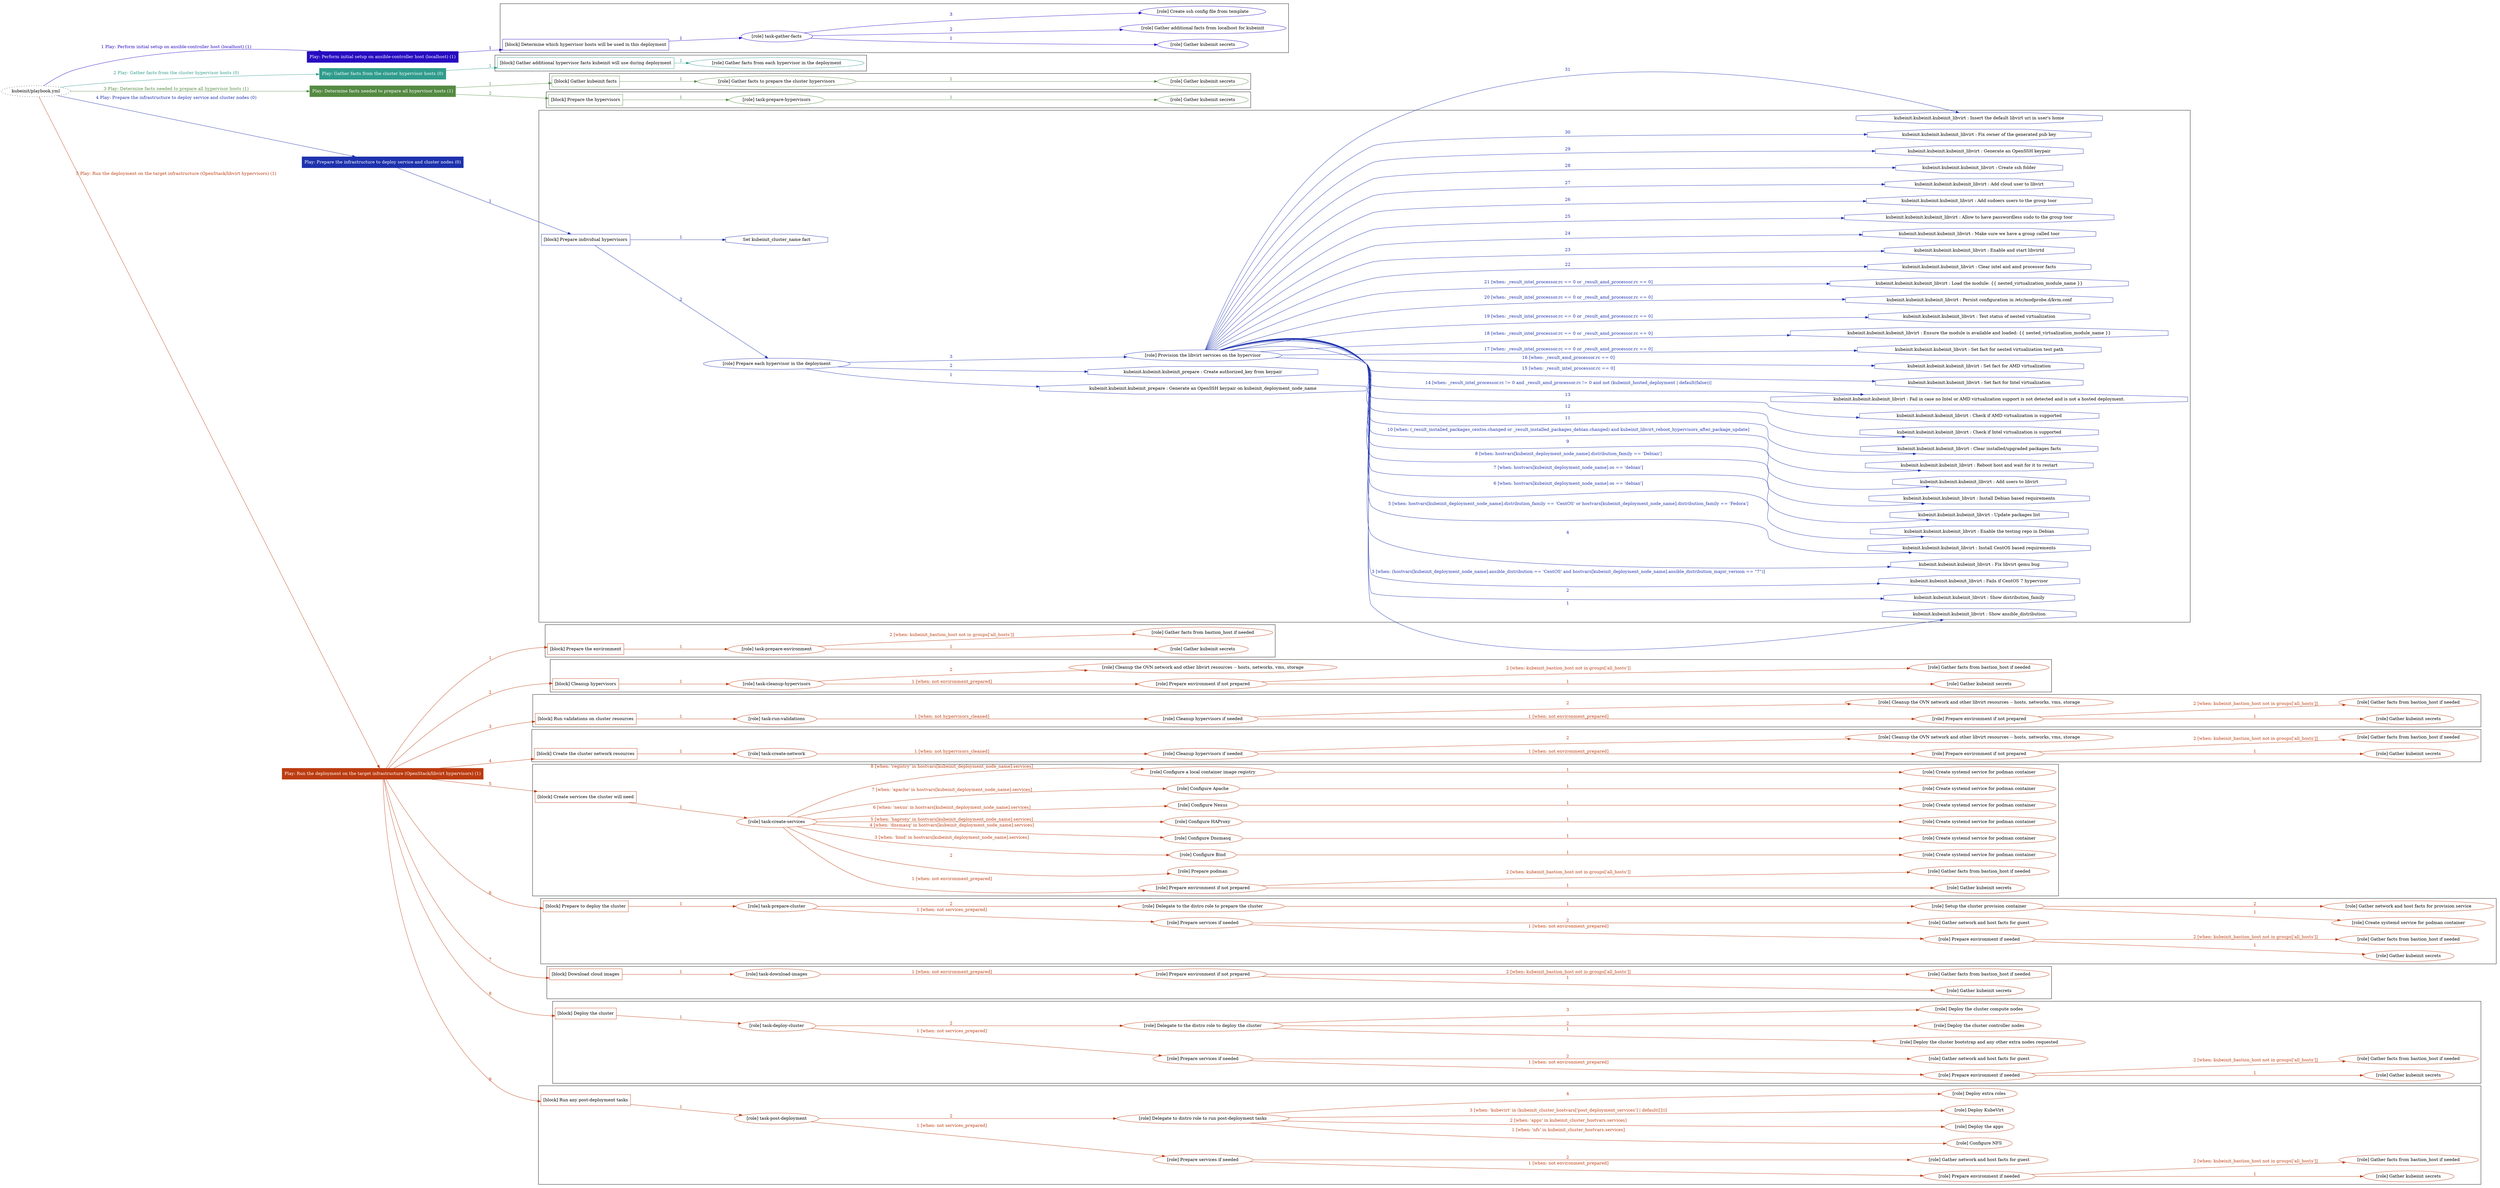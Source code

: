 digraph {
	graph [concentrate=true ordering=in rankdir=LR ratio=fill]
	edge [esep=5 sep=10]
	"kubeinit/playbook.yml" [URL="/home/runner/work/kubeinit/kubeinit/kubeinit/playbook.yml" id=playbook_69a2a66c style=dotted]
	"kubeinit/playbook.yml" -> play_60d6f670 [label="1 Play: Perform initial setup on ansible-controller host (localhost) (1)" color="#260bc1" fontcolor="#260bc1" id=edge_play_60d6f670 labeltooltip="1 Play: Perform initial setup on ansible-controller host (localhost) (1)" tooltip="1 Play: Perform initial setup on ansible-controller host (localhost) (1)"]
	subgraph "Play: Perform initial setup on ansible-controller host (localhost) (1)" {
		play_60d6f670 [label="Play: Perform initial setup on ansible-controller host (localhost) (1)" URL="/home/runner/work/kubeinit/kubeinit/kubeinit/playbook.yml" color="#260bc1" fontcolor="#ffffff" id=play_60d6f670 shape=box style=filled tooltip=localhost]
		play_60d6f670 -> block_0688ad24 [label=1 color="#260bc1" fontcolor="#260bc1" id=edge_block_0688ad24 labeltooltip=1 tooltip=1]
		subgraph cluster_block_0688ad24 {
			block_0688ad24 [label="[block] Determine which hypervisor hosts will be used in this deployment" URL="/home/runner/work/kubeinit/kubeinit/kubeinit/playbook.yml" color="#260bc1" id=block_0688ad24 labeltooltip="Determine which hypervisor hosts will be used in this deployment" shape=box tooltip="Determine which hypervisor hosts will be used in this deployment"]
			block_0688ad24 -> role_bb018996 [label="1 " color="#260bc1" fontcolor="#260bc1" id=edge_role_bb018996 labeltooltip="1 " tooltip="1 "]
			subgraph "task-gather-facts" {
				role_bb018996 [label="[role] task-gather-facts" URL="/home/runner/work/kubeinit/kubeinit/kubeinit/playbook.yml" color="#260bc1" id=role_bb018996 tooltip="task-gather-facts"]
				role_bb018996 -> role_b1ee8651 [label="1 " color="#260bc1" fontcolor="#260bc1" id=edge_role_b1ee8651 labeltooltip="1 " tooltip="1 "]
				subgraph "Gather kubeinit secrets" {
					role_b1ee8651 [label="[role] Gather kubeinit secrets" URL="/home/runner/.ansible/collections/ansible_collections/kubeinit/kubeinit/roles/kubeinit_prepare/tasks/build_hypervisors_group.yml" color="#260bc1" id=role_b1ee8651 tooltip="Gather kubeinit secrets"]
				}
				role_bb018996 -> role_3b0d069a [label="2 " color="#260bc1" fontcolor="#260bc1" id=edge_role_3b0d069a labeltooltip="2 " tooltip="2 "]
				subgraph "Gather additional facts from localhost for kubeinit" {
					role_3b0d069a [label="[role] Gather additional facts from localhost for kubeinit" URL="/home/runner/.ansible/collections/ansible_collections/kubeinit/kubeinit/roles/kubeinit_prepare/tasks/build_hypervisors_group.yml" color="#260bc1" id=role_3b0d069a tooltip="Gather additional facts from localhost for kubeinit"]
				}
				role_bb018996 -> role_87d8dc7b [label="3 " color="#260bc1" fontcolor="#260bc1" id=edge_role_87d8dc7b labeltooltip="3 " tooltip="3 "]
				subgraph "Create ssh config file from template" {
					role_87d8dc7b [label="[role] Create ssh config file from template" URL="/home/runner/.ansible/collections/ansible_collections/kubeinit/kubeinit/roles/kubeinit_prepare/tasks/build_hypervisors_group.yml" color="#260bc1" id=role_87d8dc7b tooltip="Create ssh config file from template"]
				}
			}
		}
	}
	"kubeinit/playbook.yml" -> play_57ceb0ed [label="2 Play: Gather facts from the cluster hypervisor hosts (0)" color="#309c8d" fontcolor="#309c8d" id=edge_play_57ceb0ed labeltooltip="2 Play: Gather facts from the cluster hypervisor hosts (0)" tooltip="2 Play: Gather facts from the cluster hypervisor hosts (0)"]
	subgraph "Play: Gather facts from the cluster hypervisor hosts (0)" {
		play_57ceb0ed [label="Play: Gather facts from the cluster hypervisor hosts (0)" URL="/home/runner/work/kubeinit/kubeinit/kubeinit/playbook.yml" color="#309c8d" fontcolor="#ffffff" id=play_57ceb0ed shape=box style=filled tooltip="Play: Gather facts from the cluster hypervisor hosts (0)"]
		play_57ceb0ed -> block_21a545da [label=1 color="#309c8d" fontcolor="#309c8d" id=edge_block_21a545da labeltooltip=1 tooltip=1]
		subgraph cluster_block_21a545da {
			block_21a545da [label="[block] Gather additional hypervisor facts kubeinit will use during deployment" URL="/home/runner/work/kubeinit/kubeinit/kubeinit/playbook.yml" color="#309c8d" id=block_21a545da labeltooltip="Gather additional hypervisor facts kubeinit will use during deployment" shape=box tooltip="Gather additional hypervisor facts kubeinit will use during deployment"]
			block_21a545da -> role_8258936d [label="1 " color="#309c8d" fontcolor="#309c8d" id=edge_role_8258936d labeltooltip="1 " tooltip="1 "]
			subgraph "Gather facts from each hypervisor in the deployment" {
				role_8258936d [label="[role] Gather facts from each hypervisor in the deployment" URL="/home/runner/work/kubeinit/kubeinit/kubeinit/playbook.yml" color="#309c8d" id=role_8258936d tooltip="Gather facts from each hypervisor in the deployment"]
			}
		}
	}
	"kubeinit/playbook.yml" -> play_a2f568c4 [label="3 Play: Determine facts needed to prepare all hypervisor hosts (1)" color="#548a42" fontcolor="#548a42" id=edge_play_a2f568c4 labeltooltip="3 Play: Determine facts needed to prepare all hypervisor hosts (1)" tooltip="3 Play: Determine facts needed to prepare all hypervisor hosts (1)"]
	subgraph "Play: Determine facts needed to prepare all hypervisor hosts (1)" {
		play_a2f568c4 [label="Play: Determine facts needed to prepare all hypervisor hosts (1)" URL="/home/runner/work/kubeinit/kubeinit/kubeinit/playbook.yml" color="#548a42" fontcolor="#ffffff" id=play_a2f568c4 shape=box style=filled tooltip=localhost]
		play_a2f568c4 -> block_6ca1fb97 [label=1 color="#548a42" fontcolor="#548a42" id=edge_block_6ca1fb97 labeltooltip=1 tooltip=1]
		subgraph cluster_block_6ca1fb97 {
			block_6ca1fb97 [label="[block] Gather kubeinit facts" URL="/home/runner/work/kubeinit/kubeinit/kubeinit/playbook.yml" color="#548a42" id=block_6ca1fb97 labeltooltip="Gather kubeinit facts" shape=box tooltip="Gather kubeinit facts"]
			block_6ca1fb97 -> role_7a7649b2 [label="1 " color="#548a42" fontcolor="#548a42" id=edge_role_7a7649b2 labeltooltip="1 " tooltip="1 "]
			subgraph "Gather facts to prepare the cluster hypervisors" {
				role_7a7649b2 [label="[role] Gather facts to prepare the cluster hypervisors" URL="/home/runner/work/kubeinit/kubeinit/kubeinit/playbook.yml" color="#548a42" id=role_7a7649b2 tooltip="Gather facts to prepare the cluster hypervisors"]
				role_7a7649b2 -> role_97fab002 [label="1 " color="#548a42" fontcolor="#548a42" id=edge_role_97fab002 labeltooltip="1 " tooltip="1 "]
				subgraph "Gather kubeinit secrets" {
					role_97fab002 [label="[role] Gather kubeinit secrets" URL="/home/runner/.ansible/collections/ansible_collections/kubeinit/kubeinit/roles/kubeinit_prepare/tasks/gather_kubeinit_facts.yml" color="#548a42" id=role_97fab002 tooltip="Gather kubeinit secrets"]
				}
			}
		}
		play_a2f568c4 -> block_945698db [label=2 color="#548a42" fontcolor="#548a42" id=edge_block_945698db labeltooltip=2 tooltip=2]
		subgraph cluster_block_945698db {
			block_945698db [label="[block] Prepare the hypervisors" URL="/home/runner/work/kubeinit/kubeinit/kubeinit/playbook.yml" color="#548a42" id=block_945698db labeltooltip="Prepare the hypervisors" shape=box tooltip="Prepare the hypervisors"]
			block_945698db -> role_6a408f7f [label="1 " color="#548a42" fontcolor="#548a42" id=edge_role_6a408f7f labeltooltip="1 " tooltip="1 "]
			subgraph "task-prepare-hypervisors" {
				role_6a408f7f [label="[role] task-prepare-hypervisors" URL="/home/runner/work/kubeinit/kubeinit/kubeinit/playbook.yml" color="#548a42" id=role_6a408f7f tooltip="task-prepare-hypervisors"]
				role_6a408f7f -> role_fec2712e [label="1 " color="#548a42" fontcolor="#548a42" id=edge_role_fec2712e labeltooltip="1 " tooltip="1 "]
				subgraph "Gather kubeinit secrets" {
					role_fec2712e [label="[role] Gather kubeinit secrets" URL="/home/runner/.ansible/collections/ansible_collections/kubeinit/kubeinit/roles/kubeinit_prepare/tasks/gather_kubeinit_facts.yml" color="#548a42" id=role_fec2712e tooltip="Gather kubeinit secrets"]
				}
			}
		}
	}
	"kubeinit/playbook.yml" -> play_e0421c17 [label="4 Play: Prepare the infrastructure to deploy service and cluster nodes (0)" color="#1e32ae" fontcolor="#1e32ae" id=edge_play_e0421c17 labeltooltip="4 Play: Prepare the infrastructure to deploy service and cluster nodes (0)" tooltip="4 Play: Prepare the infrastructure to deploy service and cluster nodes (0)"]
	subgraph "Play: Prepare the infrastructure to deploy service and cluster nodes (0)" {
		play_e0421c17 [label="Play: Prepare the infrastructure to deploy service and cluster nodes (0)" URL="/home/runner/work/kubeinit/kubeinit/kubeinit/playbook.yml" color="#1e32ae" fontcolor="#ffffff" id=play_e0421c17 shape=box style=filled tooltip="Play: Prepare the infrastructure to deploy service and cluster nodes (0)"]
		play_e0421c17 -> block_2a16d058 [label=1 color="#1e32ae" fontcolor="#1e32ae" id=edge_block_2a16d058 labeltooltip=1 tooltip=1]
		subgraph cluster_block_2a16d058 {
			block_2a16d058 [label="[block] Prepare individual hypervisors" URL="/home/runner/work/kubeinit/kubeinit/kubeinit/playbook.yml" color="#1e32ae" id=block_2a16d058 labeltooltip="Prepare individual hypervisors" shape=box tooltip="Prepare individual hypervisors"]
			block_2a16d058 -> role_e7f3ad54 [label="2 " color="#1e32ae" fontcolor="#1e32ae" id=edge_role_e7f3ad54 labeltooltip="2 " tooltip="2 "]
			subgraph "Prepare each hypervisor in the deployment" {
				role_e7f3ad54 [label="[role] Prepare each hypervisor in the deployment" URL="/home/runner/work/kubeinit/kubeinit/kubeinit/playbook.yml" color="#1e32ae" id=role_e7f3ad54 tooltip="Prepare each hypervisor in the deployment"]
				task_8b685a06 [label="kubeinit.kubeinit.kubeinit_prepare : Generate an OpenSSH keypair on kubeinit_deployment_node_name" URL="/home/runner/.ansible/collections/ansible_collections/kubeinit/kubeinit/roles/kubeinit_prepare/tasks/prepare_hypervisor.yml" color="#1e32ae" id=task_8b685a06 shape=octagon tooltip="kubeinit.kubeinit.kubeinit_prepare : Generate an OpenSSH keypair on kubeinit_deployment_node_name"]
				role_e7f3ad54 -> task_8b685a06 [label="1 " color="#1e32ae" fontcolor="#1e32ae" id=edge_task_8b685a06 labeltooltip="1 " tooltip="1 "]
				task_cff3acfe [label="kubeinit.kubeinit.kubeinit_prepare : Create authorized_key from keypair" URL="/home/runner/.ansible/collections/ansible_collections/kubeinit/kubeinit/roles/kubeinit_prepare/tasks/prepare_hypervisor.yml" color="#1e32ae" id=task_cff3acfe shape=octagon tooltip="kubeinit.kubeinit.kubeinit_prepare : Create authorized_key from keypair"]
				role_e7f3ad54 -> task_cff3acfe [label="2 " color="#1e32ae" fontcolor="#1e32ae" id=edge_task_cff3acfe labeltooltip="2 " tooltip="2 "]
				role_e7f3ad54 -> role_a94fad27 [label="3 " color="#1e32ae" fontcolor="#1e32ae" id=edge_role_a94fad27 labeltooltip="3 " tooltip="3 "]
				subgraph "Provision the libvirt services on the hypervisor" {
					role_a94fad27 [label="[role] Provision the libvirt services on the hypervisor" URL="/home/runner/.ansible/collections/ansible_collections/kubeinit/kubeinit/roles/kubeinit_prepare/tasks/prepare_hypervisor.yml" color="#1e32ae" id=role_a94fad27 tooltip="Provision the libvirt services on the hypervisor"]
					task_b68094e1 [label="kubeinit.kubeinit.kubeinit_libvirt : Show ansible_distribution" URL="/home/runner/.ansible/collections/ansible_collections/kubeinit/kubeinit/roles/kubeinit_libvirt/tasks/main.yml" color="#1e32ae" id=task_b68094e1 shape=octagon tooltip="kubeinit.kubeinit.kubeinit_libvirt : Show ansible_distribution"]
					role_a94fad27 -> task_b68094e1 [label="1 " color="#1e32ae" fontcolor="#1e32ae" id=edge_task_b68094e1 labeltooltip="1 " tooltip="1 "]
					task_5c793228 [label="kubeinit.kubeinit.kubeinit_libvirt : Show distribution_family" URL="/home/runner/.ansible/collections/ansible_collections/kubeinit/kubeinit/roles/kubeinit_libvirt/tasks/main.yml" color="#1e32ae" id=task_5c793228 shape=octagon tooltip="kubeinit.kubeinit.kubeinit_libvirt : Show distribution_family"]
					role_a94fad27 -> task_5c793228 [label="2 " color="#1e32ae" fontcolor="#1e32ae" id=edge_task_5c793228 labeltooltip="2 " tooltip="2 "]
					task_b7a0b274 [label="kubeinit.kubeinit.kubeinit_libvirt : Fails if CentOS 7 hypervisor" URL="/home/runner/.ansible/collections/ansible_collections/kubeinit/kubeinit/roles/kubeinit_libvirt/tasks/main.yml" color="#1e32ae" id=task_b7a0b274 shape=octagon tooltip="kubeinit.kubeinit.kubeinit_libvirt : Fails if CentOS 7 hypervisor"]
					role_a94fad27 -> task_b7a0b274 [label="3 [when: (hostvars[kubeinit_deployment_node_name].ansible_distribution == 'CentOS' and hostvars[kubeinit_deployment_node_name].ansible_distribution_major_version == \"7\")]" color="#1e32ae" fontcolor="#1e32ae" id=edge_task_b7a0b274 labeltooltip="3 [when: (hostvars[kubeinit_deployment_node_name].ansible_distribution == 'CentOS' and hostvars[kubeinit_deployment_node_name].ansible_distribution_major_version == \"7\")]" tooltip="3 [when: (hostvars[kubeinit_deployment_node_name].ansible_distribution == 'CentOS' and hostvars[kubeinit_deployment_node_name].ansible_distribution_major_version == \"7\")]"]
					task_333fd55d [label="kubeinit.kubeinit.kubeinit_libvirt : Fix libvirt qemu bug" URL="/home/runner/.ansible/collections/ansible_collections/kubeinit/kubeinit/roles/kubeinit_libvirt/tasks/main.yml" color="#1e32ae" id=task_333fd55d shape=octagon tooltip="kubeinit.kubeinit.kubeinit_libvirt : Fix libvirt qemu bug"]
					role_a94fad27 -> task_333fd55d [label="4 " color="#1e32ae" fontcolor="#1e32ae" id=edge_task_333fd55d labeltooltip="4 " tooltip="4 "]
					task_8a83b5bd [label="kubeinit.kubeinit.kubeinit_libvirt : Install CentOS based requirements" URL="/home/runner/.ansible/collections/ansible_collections/kubeinit/kubeinit/roles/kubeinit_libvirt/tasks/main.yml" color="#1e32ae" id=task_8a83b5bd shape=octagon tooltip="kubeinit.kubeinit.kubeinit_libvirt : Install CentOS based requirements"]
					role_a94fad27 -> task_8a83b5bd [label="5 [when: hostvars[kubeinit_deployment_node_name].distribution_family == 'CentOS' or hostvars[kubeinit_deployment_node_name].distribution_family == 'Fedora']" color="#1e32ae" fontcolor="#1e32ae" id=edge_task_8a83b5bd labeltooltip="5 [when: hostvars[kubeinit_deployment_node_name].distribution_family == 'CentOS' or hostvars[kubeinit_deployment_node_name].distribution_family == 'Fedora']" tooltip="5 [when: hostvars[kubeinit_deployment_node_name].distribution_family == 'CentOS' or hostvars[kubeinit_deployment_node_name].distribution_family == 'Fedora']"]
					task_42c2396f [label="kubeinit.kubeinit.kubeinit_libvirt : Enable the testing repo in Debian" URL="/home/runner/.ansible/collections/ansible_collections/kubeinit/kubeinit/roles/kubeinit_libvirt/tasks/main.yml" color="#1e32ae" id=task_42c2396f shape=octagon tooltip="kubeinit.kubeinit.kubeinit_libvirt : Enable the testing repo in Debian"]
					role_a94fad27 -> task_42c2396f [label="6 [when: hostvars[kubeinit_deployment_node_name].os == 'debian']" color="#1e32ae" fontcolor="#1e32ae" id=edge_task_42c2396f labeltooltip="6 [when: hostvars[kubeinit_deployment_node_name].os == 'debian']" tooltip="6 [when: hostvars[kubeinit_deployment_node_name].os == 'debian']"]
					task_31a1eed4 [label="kubeinit.kubeinit.kubeinit_libvirt : Update packages list" URL="/home/runner/.ansible/collections/ansible_collections/kubeinit/kubeinit/roles/kubeinit_libvirt/tasks/main.yml" color="#1e32ae" id=task_31a1eed4 shape=octagon tooltip="kubeinit.kubeinit.kubeinit_libvirt : Update packages list"]
					role_a94fad27 -> task_31a1eed4 [label="7 [when: hostvars[kubeinit_deployment_node_name].os == 'debian']" color="#1e32ae" fontcolor="#1e32ae" id=edge_task_31a1eed4 labeltooltip="7 [when: hostvars[kubeinit_deployment_node_name].os == 'debian']" tooltip="7 [when: hostvars[kubeinit_deployment_node_name].os == 'debian']"]
					task_76263a0d [label="kubeinit.kubeinit.kubeinit_libvirt : Install Debian based requirements" URL="/home/runner/.ansible/collections/ansible_collections/kubeinit/kubeinit/roles/kubeinit_libvirt/tasks/main.yml" color="#1e32ae" id=task_76263a0d shape=octagon tooltip="kubeinit.kubeinit.kubeinit_libvirt : Install Debian based requirements"]
					role_a94fad27 -> task_76263a0d [label="8 [when: hostvars[kubeinit_deployment_node_name].distribution_family == 'Debian']" color="#1e32ae" fontcolor="#1e32ae" id=edge_task_76263a0d labeltooltip="8 [when: hostvars[kubeinit_deployment_node_name].distribution_family == 'Debian']" tooltip="8 [when: hostvars[kubeinit_deployment_node_name].distribution_family == 'Debian']"]
					task_89e10793 [label="kubeinit.kubeinit.kubeinit_libvirt : Add users to libvirt" URL="/home/runner/.ansible/collections/ansible_collections/kubeinit/kubeinit/roles/kubeinit_libvirt/tasks/main.yml" color="#1e32ae" id=task_89e10793 shape=octagon tooltip="kubeinit.kubeinit.kubeinit_libvirt : Add users to libvirt"]
					role_a94fad27 -> task_89e10793 [label="9 " color="#1e32ae" fontcolor="#1e32ae" id=edge_task_89e10793 labeltooltip="9 " tooltip="9 "]
					task_e6467c7d [label="kubeinit.kubeinit.kubeinit_libvirt : Reboot host and wait for it to restart" URL="/home/runner/.ansible/collections/ansible_collections/kubeinit/kubeinit/roles/kubeinit_libvirt/tasks/main.yml" color="#1e32ae" id=task_e6467c7d shape=octagon tooltip="kubeinit.kubeinit.kubeinit_libvirt : Reboot host and wait for it to restart"]
					role_a94fad27 -> task_e6467c7d [label="10 [when: (_result_installed_packages_centos.changed or _result_installed_packages_debian.changed) and kubeinit_libvirt_reboot_hypervisors_after_package_update]" color="#1e32ae" fontcolor="#1e32ae" id=edge_task_e6467c7d labeltooltip="10 [when: (_result_installed_packages_centos.changed or _result_installed_packages_debian.changed) and kubeinit_libvirt_reboot_hypervisors_after_package_update]" tooltip="10 [when: (_result_installed_packages_centos.changed or _result_installed_packages_debian.changed) and kubeinit_libvirt_reboot_hypervisors_after_package_update]"]
					task_f95804e0 [label="kubeinit.kubeinit.kubeinit_libvirt : Clear installed/upgraded packages facts" URL="/home/runner/.ansible/collections/ansible_collections/kubeinit/kubeinit/roles/kubeinit_libvirt/tasks/main.yml" color="#1e32ae" id=task_f95804e0 shape=octagon tooltip="kubeinit.kubeinit.kubeinit_libvirt : Clear installed/upgraded packages facts"]
					role_a94fad27 -> task_f95804e0 [label="11 " color="#1e32ae" fontcolor="#1e32ae" id=edge_task_f95804e0 labeltooltip="11 " tooltip="11 "]
					task_2a8220d9 [label="kubeinit.kubeinit.kubeinit_libvirt : Check if Intel virtualization is supported" URL="/home/runner/.ansible/collections/ansible_collections/kubeinit/kubeinit/roles/kubeinit_libvirt/tasks/main.yml" color="#1e32ae" id=task_2a8220d9 shape=octagon tooltip="kubeinit.kubeinit.kubeinit_libvirt : Check if Intel virtualization is supported"]
					role_a94fad27 -> task_2a8220d9 [label="12 " color="#1e32ae" fontcolor="#1e32ae" id=edge_task_2a8220d9 labeltooltip="12 " tooltip="12 "]
					task_a639f9a6 [label="kubeinit.kubeinit.kubeinit_libvirt : Check if AMD virtualization is supported" URL="/home/runner/.ansible/collections/ansible_collections/kubeinit/kubeinit/roles/kubeinit_libvirt/tasks/main.yml" color="#1e32ae" id=task_a639f9a6 shape=octagon tooltip="kubeinit.kubeinit.kubeinit_libvirt : Check if AMD virtualization is supported"]
					role_a94fad27 -> task_a639f9a6 [label="13 " color="#1e32ae" fontcolor="#1e32ae" id=edge_task_a639f9a6 labeltooltip="13 " tooltip="13 "]
					task_66a31964 [label="kubeinit.kubeinit.kubeinit_libvirt : Fail in case no Intel or AMD virtualization support is not detected and is not a hosted deployment." URL="/home/runner/.ansible/collections/ansible_collections/kubeinit/kubeinit/roles/kubeinit_libvirt/tasks/main.yml" color="#1e32ae" id=task_66a31964 shape=octagon tooltip="kubeinit.kubeinit.kubeinit_libvirt : Fail in case no Intel or AMD virtualization support is not detected and is not a hosted deployment."]
					role_a94fad27 -> task_66a31964 [label="14 [when: _result_intel_processor.rc != 0 and _result_amd_processor.rc != 0 and not (kubeinit_hosted_deployment | default(false))]" color="#1e32ae" fontcolor="#1e32ae" id=edge_task_66a31964 labeltooltip="14 [when: _result_intel_processor.rc != 0 and _result_amd_processor.rc != 0 and not (kubeinit_hosted_deployment | default(false))]" tooltip="14 [when: _result_intel_processor.rc != 0 and _result_amd_processor.rc != 0 and not (kubeinit_hosted_deployment | default(false))]"]
					task_2e82f4eb [label="kubeinit.kubeinit.kubeinit_libvirt : Set fact for Intel virtualization" URL="/home/runner/.ansible/collections/ansible_collections/kubeinit/kubeinit/roles/kubeinit_libvirt/tasks/main.yml" color="#1e32ae" id=task_2e82f4eb shape=octagon tooltip="kubeinit.kubeinit.kubeinit_libvirt : Set fact for Intel virtualization"]
					role_a94fad27 -> task_2e82f4eb [label="15 [when: _result_intel_processor.rc == 0]" color="#1e32ae" fontcolor="#1e32ae" id=edge_task_2e82f4eb labeltooltip="15 [when: _result_intel_processor.rc == 0]" tooltip="15 [when: _result_intel_processor.rc == 0]"]
					task_eaf1038a [label="kubeinit.kubeinit.kubeinit_libvirt : Set fact for AMD virtualization" URL="/home/runner/.ansible/collections/ansible_collections/kubeinit/kubeinit/roles/kubeinit_libvirt/tasks/main.yml" color="#1e32ae" id=task_eaf1038a shape=octagon tooltip="kubeinit.kubeinit.kubeinit_libvirt : Set fact for AMD virtualization"]
					role_a94fad27 -> task_eaf1038a [label="16 [when: _result_amd_processor.rc == 0]" color="#1e32ae" fontcolor="#1e32ae" id=edge_task_eaf1038a labeltooltip="16 [when: _result_amd_processor.rc == 0]" tooltip="16 [when: _result_amd_processor.rc == 0]"]
					task_4edbebcb [label="kubeinit.kubeinit.kubeinit_libvirt : Set fact for nested virtualization test path" URL="/home/runner/.ansible/collections/ansible_collections/kubeinit/kubeinit/roles/kubeinit_libvirt/tasks/main.yml" color="#1e32ae" id=task_4edbebcb shape=octagon tooltip="kubeinit.kubeinit.kubeinit_libvirt : Set fact for nested virtualization test path"]
					role_a94fad27 -> task_4edbebcb [label="17 [when: _result_intel_processor.rc == 0 or _result_amd_processor.rc == 0]" color="#1e32ae" fontcolor="#1e32ae" id=edge_task_4edbebcb labeltooltip="17 [when: _result_intel_processor.rc == 0 or _result_amd_processor.rc == 0]" tooltip="17 [when: _result_intel_processor.rc == 0 or _result_amd_processor.rc == 0]"]
					task_e8f091cb [label="kubeinit.kubeinit.kubeinit_libvirt : Ensure the module is available and loaded: {{ nested_virtualization_module_name }}" URL="/home/runner/.ansible/collections/ansible_collections/kubeinit/kubeinit/roles/kubeinit_libvirt/tasks/main.yml" color="#1e32ae" id=task_e8f091cb shape=octagon tooltip="kubeinit.kubeinit.kubeinit_libvirt : Ensure the module is available and loaded: {{ nested_virtualization_module_name }}"]
					role_a94fad27 -> task_e8f091cb [label="18 [when: _result_intel_processor.rc == 0 or _result_amd_processor.rc == 0]" color="#1e32ae" fontcolor="#1e32ae" id=edge_task_e8f091cb labeltooltip="18 [when: _result_intel_processor.rc == 0 or _result_amd_processor.rc == 0]" tooltip="18 [when: _result_intel_processor.rc == 0 or _result_amd_processor.rc == 0]"]
					task_edcf6e19 [label="kubeinit.kubeinit.kubeinit_libvirt : Test status of nested virtualization" URL="/home/runner/.ansible/collections/ansible_collections/kubeinit/kubeinit/roles/kubeinit_libvirt/tasks/main.yml" color="#1e32ae" id=task_edcf6e19 shape=octagon tooltip="kubeinit.kubeinit.kubeinit_libvirt : Test status of nested virtualization"]
					role_a94fad27 -> task_edcf6e19 [label="19 [when: _result_intel_processor.rc == 0 or _result_amd_processor.rc == 0]" color="#1e32ae" fontcolor="#1e32ae" id=edge_task_edcf6e19 labeltooltip="19 [when: _result_intel_processor.rc == 0 or _result_amd_processor.rc == 0]" tooltip="19 [when: _result_intel_processor.rc == 0 or _result_amd_processor.rc == 0]"]
					task_d8ad8698 [label="kubeinit.kubeinit.kubeinit_libvirt : Persist configuration in /etc/modprobe.d/kvm.conf" URL="/home/runner/.ansible/collections/ansible_collections/kubeinit/kubeinit/roles/kubeinit_libvirt/tasks/main.yml" color="#1e32ae" id=task_d8ad8698 shape=octagon tooltip="kubeinit.kubeinit.kubeinit_libvirt : Persist configuration in /etc/modprobe.d/kvm.conf"]
					role_a94fad27 -> task_d8ad8698 [label="20 [when: _result_intel_processor.rc == 0 or _result_amd_processor.rc == 0]" color="#1e32ae" fontcolor="#1e32ae" id=edge_task_d8ad8698 labeltooltip="20 [when: _result_intel_processor.rc == 0 or _result_amd_processor.rc == 0]" tooltip="20 [when: _result_intel_processor.rc == 0 or _result_amd_processor.rc == 0]"]
					task_f41592f9 [label="kubeinit.kubeinit.kubeinit_libvirt : Load the module: {{ nested_virtualization_module_name }}" URL="/home/runner/.ansible/collections/ansible_collections/kubeinit/kubeinit/roles/kubeinit_libvirt/tasks/main.yml" color="#1e32ae" id=task_f41592f9 shape=octagon tooltip="kubeinit.kubeinit.kubeinit_libvirt : Load the module: {{ nested_virtualization_module_name }}"]
					role_a94fad27 -> task_f41592f9 [label="21 [when: _result_intel_processor.rc == 0 or _result_amd_processor.rc == 0]" color="#1e32ae" fontcolor="#1e32ae" id=edge_task_f41592f9 labeltooltip="21 [when: _result_intel_processor.rc == 0 or _result_amd_processor.rc == 0]" tooltip="21 [when: _result_intel_processor.rc == 0 or _result_amd_processor.rc == 0]"]
					task_5e19ab8c [label="kubeinit.kubeinit.kubeinit_libvirt : Clear intel and amd processor facts" URL="/home/runner/.ansible/collections/ansible_collections/kubeinit/kubeinit/roles/kubeinit_libvirt/tasks/main.yml" color="#1e32ae" id=task_5e19ab8c shape=octagon tooltip="kubeinit.kubeinit.kubeinit_libvirt : Clear intel and amd processor facts"]
					role_a94fad27 -> task_5e19ab8c [label="22 " color="#1e32ae" fontcolor="#1e32ae" id=edge_task_5e19ab8c labeltooltip="22 " tooltip="22 "]
					task_db664cde [label="kubeinit.kubeinit.kubeinit_libvirt : Enable and start libvirtd" URL="/home/runner/.ansible/collections/ansible_collections/kubeinit/kubeinit/roles/kubeinit_libvirt/tasks/main.yml" color="#1e32ae" id=task_db664cde shape=octagon tooltip="kubeinit.kubeinit.kubeinit_libvirt : Enable and start libvirtd"]
					role_a94fad27 -> task_db664cde [label="23 " color="#1e32ae" fontcolor="#1e32ae" id=edge_task_db664cde labeltooltip="23 " tooltip="23 "]
					task_e69eac77 [label="kubeinit.kubeinit.kubeinit_libvirt : Make sure we have a group called toor" URL="/home/runner/.ansible/collections/ansible_collections/kubeinit/kubeinit/roles/kubeinit_libvirt/tasks/60_create_cloud_user.yml" color="#1e32ae" id=task_e69eac77 shape=octagon tooltip="kubeinit.kubeinit.kubeinit_libvirt : Make sure we have a group called toor"]
					role_a94fad27 -> task_e69eac77 [label="24 " color="#1e32ae" fontcolor="#1e32ae" id=edge_task_e69eac77 labeltooltip="24 " tooltip="24 "]
					task_ad4fb57b [label="kubeinit.kubeinit.kubeinit_libvirt : Allow to have passwordless sudo to the group toor" URL="/home/runner/.ansible/collections/ansible_collections/kubeinit/kubeinit/roles/kubeinit_libvirt/tasks/60_create_cloud_user.yml" color="#1e32ae" id=task_ad4fb57b shape=octagon tooltip="kubeinit.kubeinit.kubeinit_libvirt : Allow to have passwordless sudo to the group toor"]
					role_a94fad27 -> task_ad4fb57b [label="25 " color="#1e32ae" fontcolor="#1e32ae" id=edge_task_ad4fb57b labeltooltip="25 " tooltip="25 "]
					task_7660a786 [label="kubeinit.kubeinit.kubeinit_libvirt : Add sudoers users to the group toor" URL="/home/runner/.ansible/collections/ansible_collections/kubeinit/kubeinit/roles/kubeinit_libvirt/tasks/60_create_cloud_user.yml" color="#1e32ae" id=task_7660a786 shape=octagon tooltip="kubeinit.kubeinit.kubeinit_libvirt : Add sudoers users to the group toor"]
					role_a94fad27 -> task_7660a786 [label="26 " color="#1e32ae" fontcolor="#1e32ae" id=edge_task_7660a786 labeltooltip="26 " tooltip="26 "]
					task_008e6a74 [label="kubeinit.kubeinit.kubeinit_libvirt : Add cloud user to libvirt" URL="/home/runner/.ansible/collections/ansible_collections/kubeinit/kubeinit/roles/kubeinit_libvirt/tasks/60_create_cloud_user.yml" color="#1e32ae" id=task_008e6a74 shape=octagon tooltip="kubeinit.kubeinit.kubeinit_libvirt : Add cloud user to libvirt"]
					role_a94fad27 -> task_008e6a74 [label="27 " color="#1e32ae" fontcolor="#1e32ae" id=edge_task_008e6a74 labeltooltip="27 " tooltip="27 "]
					task_f4108128 [label="kubeinit.kubeinit.kubeinit_libvirt : Create ssh folder" URL="/home/runner/.ansible/collections/ansible_collections/kubeinit/kubeinit/roles/kubeinit_libvirt/tasks/60_create_cloud_user.yml" color="#1e32ae" id=task_f4108128 shape=octagon tooltip="kubeinit.kubeinit.kubeinit_libvirt : Create ssh folder"]
					role_a94fad27 -> task_f4108128 [label="28 " color="#1e32ae" fontcolor="#1e32ae" id=edge_task_f4108128 labeltooltip="28 " tooltip="28 "]
					task_ea1fe030 [label="kubeinit.kubeinit.kubeinit_libvirt : Generate an OpenSSH keypair" URL="/home/runner/.ansible/collections/ansible_collections/kubeinit/kubeinit/roles/kubeinit_libvirt/tasks/60_create_cloud_user.yml" color="#1e32ae" id=task_ea1fe030 shape=octagon tooltip="kubeinit.kubeinit.kubeinit_libvirt : Generate an OpenSSH keypair"]
					role_a94fad27 -> task_ea1fe030 [label="29 " color="#1e32ae" fontcolor="#1e32ae" id=edge_task_ea1fe030 labeltooltip="29 " tooltip="29 "]
					task_bcd4d869 [label="kubeinit.kubeinit.kubeinit_libvirt : Fix owner of the generated pub key" URL="/home/runner/.ansible/collections/ansible_collections/kubeinit/kubeinit/roles/kubeinit_libvirt/tasks/60_create_cloud_user.yml" color="#1e32ae" id=task_bcd4d869 shape=octagon tooltip="kubeinit.kubeinit.kubeinit_libvirt : Fix owner of the generated pub key"]
					role_a94fad27 -> task_bcd4d869 [label="30 " color="#1e32ae" fontcolor="#1e32ae" id=edge_task_bcd4d869 labeltooltip="30 " tooltip="30 "]
					task_28f738c7 [label="kubeinit.kubeinit.kubeinit_libvirt : Insert the default libvirt uri in user's home" URL="/home/runner/.ansible/collections/ansible_collections/kubeinit/kubeinit/roles/kubeinit_libvirt/tasks/60_create_cloud_user.yml" color="#1e32ae" id=task_28f738c7 shape=octagon tooltip="kubeinit.kubeinit.kubeinit_libvirt : Insert the default libvirt uri in user's home"]
					role_a94fad27 -> task_28f738c7 [label="31 " color="#1e32ae" fontcolor="#1e32ae" id=edge_task_28f738c7 labeltooltip="31 " tooltip="31 "]
				}
			}
			task_0212095a [label="Set kubeinit_cluster_name fact" URL="/home/runner/work/kubeinit/kubeinit/kubeinit/playbook.yml" color="#1e32ae" id=task_0212095a shape=octagon tooltip="Set kubeinit_cluster_name fact"]
			block_2a16d058 -> task_0212095a [label="1 " color="#1e32ae" fontcolor="#1e32ae" id=edge_task_0212095a labeltooltip="1 " tooltip="1 "]
		}
	}
	"kubeinit/playbook.yml" -> play_ef203501 [label="5 Play: Run the deployment on the target infrastructure (OpenStack/libvirt hypervisors) (1)" color="#bc3c10" fontcolor="#bc3c10" id=edge_play_ef203501 labeltooltip="5 Play: Run the deployment on the target infrastructure (OpenStack/libvirt hypervisors) (1)" tooltip="5 Play: Run the deployment on the target infrastructure (OpenStack/libvirt hypervisors) (1)"]
	subgraph "Play: Run the deployment on the target infrastructure (OpenStack/libvirt hypervisors) (1)" {
		play_ef203501 [label="Play: Run the deployment on the target infrastructure (OpenStack/libvirt hypervisors) (1)" URL="/home/runner/work/kubeinit/kubeinit/kubeinit/playbook.yml" color="#bc3c10" fontcolor="#ffffff" id=play_ef203501 shape=box style=filled tooltip=localhost]
		play_ef203501 -> block_f3c09c13 [label=1 color="#bc3c10" fontcolor="#bc3c10" id=edge_block_f3c09c13 labeltooltip=1 tooltip=1]
		subgraph cluster_block_f3c09c13 {
			block_f3c09c13 [label="[block] Prepare the environment" URL="/home/runner/work/kubeinit/kubeinit/kubeinit/playbook.yml" color="#bc3c10" id=block_f3c09c13 labeltooltip="Prepare the environment" shape=box tooltip="Prepare the environment"]
			block_f3c09c13 -> role_d0578fd9 [label="1 " color="#bc3c10" fontcolor="#bc3c10" id=edge_role_d0578fd9 labeltooltip="1 " tooltip="1 "]
			subgraph "task-prepare-environment" {
				role_d0578fd9 [label="[role] task-prepare-environment" URL="/home/runner/work/kubeinit/kubeinit/kubeinit/playbook.yml" color="#bc3c10" id=role_d0578fd9 tooltip="task-prepare-environment"]
				role_d0578fd9 -> role_2d5d544a [label="1 " color="#bc3c10" fontcolor="#bc3c10" id=edge_role_2d5d544a labeltooltip="1 " tooltip="1 "]
				subgraph "Gather kubeinit secrets" {
					role_2d5d544a [label="[role] Gather kubeinit secrets" URL="/home/runner/.ansible/collections/ansible_collections/kubeinit/kubeinit/roles/kubeinit_prepare/tasks/gather_kubeinit_facts.yml" color="#bc3c10" id=role_2d5d544a tooltip="Gather kubeinit secrets"]
				}
				role_d0578fd9 -> role_98c53ed2 [label="2 [when: kubeinit_bastion_host not in groups['all_hosts']]" color="#bc3c10" fontcolor="#bc3c10" id=edge_role_98c53ed2 labeltooltip="2 [when: kubeinit_bastion_host not in groups['all_hosts']]" tooltip="2 [when: kubeinit_bastion_host not in groups['all_hosts']]"]
				subgraph "Gather facts from bastion_host if needed" {
					role_98c53ed2 [label="[role] Gather facts from bastion_host if needed" URL="/home/runner/.ansible/collections/ansible_collections/kubeinit/kubeinit/roles/kubeinit_prepare/tasks/main.yml" color="#bc3c10" id=role_98c53ed2 tooltip="Gather facts from bastion_host if needed"]
				}
			}
		}
		play_ef203501 -> block_a4ea7ba5 [label=2 color="#bc3c10" fontcolor="#bc3c10" id=edge_block_a4ea7ba5 labeltooltip=2 tooltip=2]
		subgraph cluster_block_a4ea7ba5 {
			block_a4ea7ba5 [label="[block] Cleanup hypervisors" URL="/home/runner/work/kubeinit/kubeinit/kubeinit/playbook.yml" color="#bc3c10" id=block_a4ea7ba5 labeltooltip="Cleanup hypervisors" shape=box tooltip="Cleanup hypervisors"]
			block_a4ea7ba5 -> role_cf4be091 [label="1 " color="#bc3c10" fontcolor="#bc3c10" id=edge_role_cf4be091 labeltooltip="1 " tooltip="1 "]
			subgraph "task-cleanup-hypervisors" {
				role_cf4be091 [label="[role] task-cleanup-hypervisors" URL="/home/runner/work/kubeinit/kubeinit/kubeinit/playbook.yml" color="#bc3c10" id=role_cf4be091 tooltip="task-cleanup-hypervisors"]
				role_cf4be091 -> role_d1b9dcf5 [label="1 [when: not environment_prepared]" color="#bc3c10" fontcolor="#bc3c10" id=edge_role_d1b9dcf5 labeltooltip="1 [when: not environment_prepared]" tooltip="1 [when: not environment_prepared]"]
				subgraph "Prepare environment if not prepared" {
					role_d1b9dcf5 [label="[role] Prepare environment if not prepared" URL="/home/runner/.ansible/collections/ansible_collections/kubeinit/kubeinit/roles/kubeinit_libvirt/tasks/cleanup_hypervisors.yml" color="#bc3c10" id=role_d1b9dcf5 tooltip="Prepare environment if not prepared"]
					role_d1b9dcf5 -> role_fa5b6ef5 [label="1 " color="#bc3c10" fontcolor="#bc3c10" id=edge_role_fa5b6ef5 labeltooltip="1 " tooltip="1 "]
					subgraph "Gather kubeinit secrets" {
						role_fa5b6ef5 [label="[role] Gather kubeinit secrets" URL="/home/runner/.ansible/collections/ansible_collections/kubeinit/kubeinit/roles/kubeinit_prepare/tasks/gather_kubeinit_facts.yml" color="#bc3c10" id=role_fa5b6ef5 tooltip="Gather kubeinit secrets"]
					}
					role_d1b9dcf5 -> role_ccf489b2 [label="2 [when: kubeinit_bastion_host not in groups['all_hosts']]" color="#bc3c10" fontcolor="#bc3c10" id=edge_role_ccf489b2 labeltooltip="2 [when: kubeinit_bastion_host not in groups['all_hosts']]" tooltip="2 [when: kubeinit_bastion_host not in groups['all_hosts']]"]
					subgraph "Gather facts from bastion_host if needed" {
						role_ccf489b2 [label="[role] Gather facts from bastion_host if needed" URL="/home/runner/.ansible/collections/ansible_collections/kubeinit/kubeinit/roles/kubeinit_prepare/tasks/main.yml" color="#bc3c10" id=role_ccf489b2 tooltip="Gather facts from bastion_host if needed"]
					}
				}
				role_cf4be091 -> role_6571f4a6 [label="2 " color="#bc3c10" fontcolor="#bc3c10" id=edge_role_6571f4a6 labeltooltip="2 " tooltip="2 "]
				subgraph "Cleanup the OVN network and other libvirt resources -- hosts, networks, vms, storage" {
					role_6571f4a6 [label="[role] Cleanup the OVN network and other libvirt resources -- hosts, networks, vms, storage" URL="/home/runner/.ansible/collections/ansible_collections/kubeinit/kubeinit/roles/kubeinit_libvirt/tasks/cleanup_hypervisors.yml" color="#bc3c10" id=role_6571f4a6 tooltip="Cleanup the OVN network and other libvirt resources -- hosts, networks, vms, storage"]
				}
			}
		}
		play_ef203501 -> block_6fa9d845 [label=3 color="#bc3c10" fontcolor="#bc3c10" id=edge_block_6fa9d845 labeltooltip=3 tooltip=3]
		subgraph cluster_block_6fa9d845 {
			block_6fa9d845 [label="[block] Run validations on cluster resources" URL="/home/runner/work/kubeinit/kubeinit/kubeinit/playbook.yml" color="#bc3c10" id=block_6fa9d845 labeltooltip="Run validations on cluster resources" shape=box tooltip="Run validations on cluster resources"]
			block_6fa9d845 -> role_749dda5f [label="1 " color="#bc3c10" fontcolor="#bc3c10" id=edge_role_749dda5f labeltooltip="1 " tooltip="1 "]
			subgraph "task-run-validations" {
				role_749dda5f [label="[role] task-run-validations" URL="/home/runner/work/kubeinit/kubeinit/kubeinit/playbook.yml" color="#bc3c10" id=role_749dda5f tooltip="task-run-validations"]
				role_749dda5f -> role_c128545c [label="1 [when: not hypervisors_cleaned]" color="#bc3c10" fontcolor="#bc3c10" id=edge_role_c128545c labeltooltip="1 [when: not hypervisors_cleaned]" tooltip="1 [when: not hypervisors_cleaned]"]
				subgraph "Cleanup hypervisors if needed" {
					role_c128545c [label="[role] Cleanup hypervisors if needed" URL="/home/runner/.ansible/collections/ansible_collections/kubeinit/kubeinit/roles/kubeinit_validations/tasks/main.yml" color="#bc3c10" id=role_c128545c tooltip="Cleanup hypervisors if needed"]
					role_c128545c -> role_32fa4ec0 [label="1 [when: not environment_prepared]" color="#bc3c10" fontcolor="#bc3c10" id=edge_role_32fa4ec0 labeltooltip="1 [when: not environment_prepared]" tooltip="1 [when: not environment_prepared]"]
					subgraph "Prepare environment if not prepared" {
						role_32fa4ec0 [label="[role] Prepare environment if not prepared" URL="/home/runner/.ansible/collections/ansible_collections/kubeinit/kubeinit/roles/kubeinit_libvirt/tasks/cleanup_hypervisors.yml" color="#bc3c10" id=role_32fa4ec0 tooltip="Prepare environment if not prepared"]
						role_32fa4ec0 -> role_992c9b64 [label="1 " color="#bc3c10" fontcolor="#bc3c10" id=edge_role_992c9b64 labeltooltip="1 " tooltip="1 "]
						subgraph "Gather kubeinit secrets" {
							role_992c9b64 [label="[role] Gather kubeinit secrets" URL="/home/runner/.ansible/collections/ansible_collections/kubeinit/kubeinit/roles/kubeinit_prepare/tasks/gather_kubeinit_facts.yml" color="#bc3c10" id=role_992c9b64 tooltip="Gather kubeinit secrets"]
						}
						role_32fa4ec0 -> role_716d4eff [label="2 [when: kubeinit_bastion_host not in groups['all_hosts']]" color="#bc3c10" fontcolor="#bc3c10" id=edge_role_716d4eff labeltooltip="2 [when: kubeinit_bastion_host not in groups['all_hosts']]" tooltip="2 [when: kubeinit_bastion_host not in groups['all_hosts']]"]
						subgraph "Gather facts from bastion_host if needed" {
							role_716d4eff [label="[role] Gather facts from bastion_host if needed" URL="/home/runner/.ansible/collections/ansible_collections/kubeinit/kubeinit/roles/kubeinit_prepare/tasks/main.yml" color="#bc3c10" id=role_716d4eff tooltip="Gather facts from bastion_host if needed"]
						}
					}
					role_c128545c -> role_797fddde [label="2 " color="#bc3c10" fontcolor="#bc3c10" id=edge_role_797fddde labeltooltip="2 " tooltip="2 "]
					subgraph "Cleanup the OVN network and other libvirt resources -- hosts, networks, vms, storage" {
						role_797fddde [label="[role] Cleanup the OVN network and other libvirt resources -- hosts, networks, vms, storage" URL="/home/runner/.ansible/collections/ansible_collections/kubeinit/kubeinit/roles/kubeinit_libvirt/tasks/cleanup_hypervisors.yml" color="#bc3c10" id=role_797fddde tooltip="Cleanup the OVN network and other libvirt resources -- hosts, networks, vms, storage"]
					}
				}
			}
		}
		play_ef203501 -> block_56901f94 [label=4 color="#bc3c10" fontcolor="#bc3c10" id=edge_block_56901f94 labeltooltip=4 tooltip=4]
		subgraph cluster_block_56901f94 {
			block_56901f94 [label="[block] Create the cluster network resources" URL="/home/runner/work/kubeinit/kubeinit/kubeinit/playbook.yml" color="#bc3c10" id=block_56901f94 labeltooltip="Create the cluster network resources" shape=box tooltip="Create the cluster network resources"]
			block_56901f94 -> role_243cb028 [label="1 " color="#bc3c10" fontcolor="#bc3c10" id=edge_role_243cb028 labeltooltip="1 " tooltip="1 "]
			subgraph "task-create-network" {
				role_243cb028 [label="[role] task-create-network" URL="/home/runner/work/kubeinit/kubeinit/kubeinit/playbook.yml" color="#bc3c10" id=role_243cb028 tooltip="task-create-network"]
				role_243cb028 -> role_e091d1ff [label="1 [when: not hypervisors_cleaned]" color="#bc3c10" fontcolor="#bc3c10" id=edge_role_e091d1ff labeltooltip="1 [when: not hypervisors_cleaned]" tooltip="1 [when: not hypervisors_cleaned]"]
				subgraph "Cleanup hypervisors if needed" {
					role_e091d1ff [label="[role] Cleanup hypervisors if needed" URL="/home/runner/.ansible/collections/ansible_collections/kubeinit/kubeinit/roles/kubeinit_libvirt/tasks/create_network.yml" color="#bc3c10" id=role_e091d1ff tooltip="Cleanup hypervisors if needed"]
					role_e091d1ff -> role_4d982d6f [label="1 [when: not environment_prepared]" color="#bc3c10" fontcolor="#bc3c10" id=edge_role_4d982d6f labeltooltip="1 [when: not environment_prepared]" tooltip="1 [when: not environment_prepared]"]
					subgraph "Prepare environment if not prepared" {
						role_4d982d6f [label="[role] Prepare environment if not prepared" URL="/home/runner/.ansible/collections/ansible_collections/kubeinit/kubeinit/roles/kubeinit_libvirt/tasks/cleanup_hypervisors.yml" color="#bc3c10" id=role_4d982d6f tooltip="Prepare environment if not prepared"]
						role_4d982d6f -> role_6e7a11f3 [label="1 " color="#bc3c10" fontcolor="#bc3c10" id=edge_role_6e7a11f3 labeltooltip="1 " tooltip="1 "]
						subgraph "Gather kubeinit secrets" {
							role_6e7a11f3 [label="[role] Gather kubeinit secrets" URL="/home/runner/.ansible/collections/ansible_collections/kubeinit/kubeinit/roles/kubeinit_prepare/tasks/gather_kubeinit_facts.yml" color="#bc3c10" id=role_6e7a11f3 tooltip="Gather kubeinit secrets"]
						}
						role_4d982d6f -> role_18f755b3 [label="2 [when: kubeinit_bastion_host not in groups['all_hosts']]" color="#bc3c10" fontcolor="#bc3c10" id=edge_role_18f755b3 labeltooltip="2 [when: kubeinit_bastion_host not in groups['all_hosts']]" tooltip="2 [when: kubeinit_bastion_host not in groups['all_hosts']]"]
						subgraph "Gather facts from bastion_host if needed" {
							role_18f755b3 [label="[role] Gather facts from bastion_host if needed" URL="/home/runner/.ansible/collections/ansible_collections/kubeinit/kubeinit/roles/kubeinit_prepare/tasks/main.yml" color="#bc3c10" id=role_18f755b3 tooltip="Gather facts from bastion_host if needed"]
						}
					}
					role_e091d1ff -> role_2435404f [label="2 " color="#bc3c10" fontcolor="#bc3c10" id=edge_role_2435404f labeltooltip="2 " tooltip="2 "]
					subgraph "Cleanup the OVN network and other libvirt resources -- hosts, networks, vms, storage" {
						role_2435404f [label="[role] Cleanup the OVN network and other libvirt resources -- hosts, networks, vms, storage" URL="/home/runner/.ansible/collections/ansible_collections/kubeinit/kubeinit/roles/kubeinit_libvirt/tasks/cleanup_hypervisors.yml" color="#bc3c10" id=role_2435404f tooltip="Cleanup the OVN network and other libvirt resources -- hosts, networks, vms, storage"]
					}
				}
			}
		}
		play_ef203501 -> block_e673b578 [label=5 color="#bc3c10" fontcolor="#bc3c10" id=edge_block_e673b578 labeltooltip=5 tooltip=5]
		subgraph cluster_block_e673b578 {
			block_e673b578 [label="[block] Create services the cluster will need" URL="/home/runner/work/kubeinit/kubeinit/kubeinit/playbook.yml" color="#bc3c10" id=block_e673b578 labeltooltip="Create services the cluster will need" shape=box tooltip="Create services the cluster will need"]
			block_e673b578 -> role_1696d1f8 [label="1 " color="#bc3c10" fontcolor="#bc3c10" id=edge_role_1696d1f8 labeltooltip="1 " tooltip="1 "]
			subgraph "task-create-services" {
				role_1696d1f8 [label="[role] task-create-services" URL="/home/runner/work/kubeinit/kubeinit/kubeinit/playbook.yml" color="#bc3c10" id=role_1696d1f8 tooltip="task-create-services"]
				role_1696d1f8 -> role_c6cf1b99 [label="1 [when: not environment_prepared]" color="#bc3c10" fontcolor="#bc3c10" id=edge_role_c6cf1b99 labeltooltip="1 [when: not environment_prepared]" tooltip="1 [when: not environment_prepared]"]
				subgraph "Prepare environment if not prepared" {
					role_c6cf1b99 [label="[role] Prepare environment if not prepared" URL="/home/runner/.ansible/collections/ansible_collections/kubeinit/kubeinit/roles/kubeinit_services/tasks/main.yml" color="#bc3c10" id=role_c6cf1b99 tooltip="Prepare environment if not prepared"]
					role_c6cf1b99 -> role_45c2039b [label="1 " color="#bc3c10" fontcolor="#bc3c10" id=edge_role_45c2039b labeltooltip="1 " tooltip="1 "]
					subgraph "Gather kubeinit secrets" {
						role_45c2039b [label="[role] Gather kubeinit secrets" URL="/home/runner/.ansible/collections/ansible_collections/kubeinit/kubeinit/roles/kubeinit_prepare/tasks/gather_kubeinit_facts.yml" color="#bc3c10" id=role_45c2039b tooltip="Gather kubeinit secrets"]
					}
					role_c6cf1b99 -> role_3bdd0c27 [label="2 [when: kubeinit_bastion_host not in groups['all_hosts']]" color="#bc3c10" fontcolor="#bc3c10" id=edge_role_3bdd0c27 labeltooltip="2 [when: kubeinit_bastion_host not in groups['all_hosts']]" tooltip="2 [when: kubeinit_bastion_host not in groups['all_hosts']]"]
					subgraph "Gather facts from bastion_host if needed" {
						role_3bdd0c27 [label="[role] Gather facts from bastion_host if needed" URL="/home/runner/.ansible/collections/ansible_collections/kubeinit/kubeinit/roles/kubeinit_prepare/tasks/main.yml" color="#bc3c10" id=role_3bdd0c27 tooltip="Gather facts from bastion_host if needed"]
					}
				}
				role_1696d1f8 -> role_4ef859e8 [label="2 " color="#bc3c10" fontcolor="#bc3c10" id=edge_role_4ef859e8 labeltooltip="2 " tooltip="2 "]
				subgraph "Prepare podman" {
					role_4ef859e8 [label="[role] Prepare podman" URL="/home/runner/.ansible/collections/ansible_collections/kubeinit/kubeinit/roles/kubeinit_services/tasks/00_create_service_pod.yml" color="#bc3c10" id=role_4ef859e8 tooltip="Prepare podman"]
				}
				role_1696d1f8 -> role_86101444 [label="3 [when: 'bind' in hostvars[kubeinit_deployment_node_name].services]" color="#bc3c10" fontcolor="#bc3c10" id=edge_role_86101444 labeltooltip="3 [when: 'bind' in hostvars[kubeinit_deployment_node_name].services]" tooltip="3 [when: 'bind' in hostvars[kubeinit_deployment_node_name].services]"]
				subgraph "Configure Bind" {
					role_86101444 [label="[role] Configure Bind" URL="/home/runner/.ansible/collections/ansible_collections/kubeinit/kubeinit/roles/kubeinit_services/tasks/start_services_containers.yml" color="#bc3c10" id=role_86101444 tooltip="Configure Bind"]
					role_86101444 -> role_db646672 [label="1 " color="#bc3c10" fontcolor="#bc3c10" id=edge_role_db646672 labeltooltip="1 " tooltip="1 "]
					subgraph "Create systemd service for podman container" {
						role_db646672 [label="[role] Create systemd service for podman container" URL="/home/runner/.ansible/collections/ansible_collections/kubeinit/kubeinit/roles/kubeinit_bind/tasks/main.yml" color="#bc3c10" id=role_db646672 tooltip="Create systemd service for podman container"]
					}
				}
				role_1696d1f8 -> role_fef43de4 [label="4 [when: 'dnsmasq' in hostvars[kubeinit_deployment_node_name].services]" color="#bc3c10" fontcolor="#bc3c10" id=edge_role_fef43de4 labeltooltip="4 [when: 'dnsmasq' in hostvars[kubeinit_deployment_node_name].services]" tooltip="4 [when: 'dnsmasq' in hostvars[kubeinit_deployment_node_name].services]"]
				subgraph "Configure Dnsmasq" {
					role_fef43de4 [label="[role] Configure Dnsmasq" URL="/home/runner/.ansible/collections/ansible_collections/kubeinit/kubeinit/roles/kubeinit_services/tasks/start_services_containers.yml" color="#bc3c10" id=role_fef43de4 tooltip="Configure Dnsmasq"]
					role_fef43de4 -> role_199eed6f [label="1 " color="#bc3c10" fontcolor="#bc3c10" id=edge_role_199eed6f labeltooltip="1 " tooltip="1 "]
					subgraph "Create systemd service for podman container" {
						role_199eed6f [label="[role] Create systemd service for podman container" URL="/home/runner/.ansible/collections/ansible_collections/kubeinit/kubeinit/roles/kubeinit_dnsmasq/tasks/main.yml" color="#bc3c10" id=role_199eed6f tooltip="Create systemd service for podman container"]
					}
				}
				role_1696d1f8 -> role_2c3f27dd [label="5 [when: 'haproxy' in hostvars[kubeinit_deployment_node_name].services]" color="#bc3c10" fontcolor="#bc3c10" id=edge_role_2c3f27dd labeltooltip="5 [when: 'haproxy' in hostvars[kubeinit_deployment_node_name].services]" tooltip="5 [when: 'haproxy' in hostvars[kubeinit_deployment_node_name].services]"]
				subgraph "Configure HAProxy" {
					role_2c3f27dd [label="[role] Configure HAProxy" URL="/home/runner/.ansible/collections/ansible_collections/kubeinit/kubeinit/roles/kubeinit_services/tasks/start_services_containers.yml" color="#bc3c10" id=role_2c3f27dd tooltip="Configure HAProxy"]
					role_2c3f27dd -> role_8dbfc881 [label="1 " color="#bc3c10" fontcolor="#bc3c10" id=edge_role_8dbfc881 labeltooltip="1 " tooltip="1 "]
					subgraph "Create systemd service for podman container" {
						role_8dbfc881 [label="[role] Create systemd service for podman container" URL="/home/runner/.ansible/collections/ansible_collections/kubeinit/kubeinit/roles/kubeinit_haproxy/tasks/main.yml" color="#bc3c10" id=role_8dbfc881 tooltip="Create systemd service for podman container"]
					}
				}
				role_1696d1f8 -> role_462b69ad [label="6 [when: 'nexus' in hostvars[kubeinit_deployment_node_name].services]" color="#bc3c10" fontcolor="#bc3c10" id=edge_role_462b69ad labeltooltip="6 [when: 'nexus' in hostvars[kubeinit_deployment_node_name].services]" tooltip="6 [when: 'nexus' in hostvars[kubeinit_deployment_node_name].services]"]
				subgraph "Configure Nexus" {
					role_462b69ad [label="[role] Configure Nexus" URL="/home/runner/.ansible/collections/ansible_collections/kubeinit/kubeinit/roles/kubeinit_services/tasks/start_services_containers.yml" color="#bc3c10" id=role_462b69ad tooltip="Configure Nexus"]
					role_462b69ad -> role_db7b9752 [label="1 " color="#bc3c10" fontcolor="#bc3c10" id=edge_role_db7b9752 labeltooltip="1 " tooltip="1 "]
					subgraph "Create systemd service for podman container" {
						role_db7b9752 [label="[role] Create systemd service for podman container" URL="/home/runner/.ansible/collections/ansible_collections/kubeinit/kubeinit/roles/kubeinit_nexus/tasks/main.yml" color="#bc3c10" id=role_db7b9752 tooltip="Create systemd service for podman container"]
					}
				}
				role_1696d1f8 -> role_d47cf887 [label="7 [when: 'apache' in hostvars[kubeinit_deployment_node_name].services]" color="#bc3c10" fontcolor="#bc3c10" id=edge_role_d47cf887 labeltooltip="7 [when: 'apache' in hostvars[kubeinit_deployment_node_name].services]" tooltip="7 [when: 'apache' in hostvars[kubeinit_deployment_node_name].services]"]
				subgraph "Configure Apache" {
					role_d47cf887 [label="[role] Configure Apache" URL="/home/runner/.ansible/collections/ansible_collections/kubeinit/kubeinit/roles/kubeinit_services/tasks/start_services_containers.yml" color="#bc3c10" id=role_d47cf887 tooltip="Configure Apache"]
					role_d47cf887 -> role_2ca6d635 [label="1 " color="#bc3c10" fontcolor="#bc3c10" id=edge_role_2ca6d635 labeltooltip="1 " tooltip="1 "]
					subgraph "Create systemd service for podman container" {
						role_2ca6d635 [label="[role] Create systemd service for podman container" URL="/home/runner/.ansible/collections/ansible_collections/kubeinit/kubeinit/roles/kubeinit_apache/tasks/main.yml" color="#bc3c10" id=role_2ca6d635 tooltip="Create systemd service for podman container"]
					}
				}
				role_1696d1f8 -> role_3528c35e [label="8 [when: 'registry' in hostvars[kubeinit_deployment_node_name].services]" color="#bc3c10" fontcolor="#bc3c10" id=edge_role_3528c35e labeltooltip="8 [when: 'registry' in hostvars[kubeinit_deployment_node_name].services]" tooltip="8 [when: 'registry' in hostvars[kubeinit_deployment_node_name].services]"]
				subgraph "Configure a local container image registry" {
					role_3528c35e [label="[role] Configure a local container image registry" URL="/home/runner/.ansible/collections/ansible_collections/kubeinit/kubeinit/roles/kubeinit_services/tasks/start_services_containers.yml" color="#bc3c10" id=role_3528c35e tooltip="Configure a local container image registry"]
					role_3528c35e -> role_a1ac583c [label="1 " color="#bc3c10" fontcolor="#bc3c10" id=edge_role_a1ac583c labeltooltip="1 " tooltip="1 "]
					subgraph "Create systemd service for podman container" {
						role_a1ac583c [label="[role] Create systemd service for podman container" URL="/home/runner/.ansible/collections/ansible_collections/kubeinit/kubeinit/roles/kubeinit_registry/tasks/main.yml" color="#bc3c10" id=role_a1ac583c tooltip="Create systemd service for podman container"]
					}
				}
			}
		}
		play_ef203501 -> block_518144df [label=6 color="#bc3c10" fontcolor="#bc3c10" id=edge_block_518144df labeltooltip=6 tooltip=6]
		subgraph cluster_block_518144df {
			block_518144df [label="[block] Prepare to deploy the cluster" URL="/home/runner/work/kubeinit/kubeinit/kubeinit/playbook.yml" color="#bc3c10" id=block_518144df labeltooltip="Prepare to deploy the cluster" shape=box tooltip="Prepare to deploy the cluster"]
			block_518144df -> role_04658dbc [label="1 " color="#bc3c10" fontcolor="#bc3c10" id=edge_role_04658dbc labeltooltip="1 " tooltip="1 "]
			subgraph "task-prepare-cluster" {
				role_04658dbc [label="[role] task-prepare-cluster" URL="/home/runner/work/kubeinit/kubeinit/kubeinit/playbook.yml" color="#bc3c10" id=role_04658dbc tooltip="task-prepare-cluster"]
				role_04658dbc -> role_2a0d770d [label="1 [when: not services_prepared]" color="#bc3c10" fontcolor="#bc3c10" id=edge_role_2a0d770d labeltooltip="1 [when: not services_prepared]" tooltip="1 [when: not services_prepared]"]
				subgraph "Prepare services if needed" {
					role_2a0d770d [label="[role] Prepare services if needed" URL="/home/runner/.ansible/collections/ansible_collections/kubeinit/kubeinit/roles/kubeinit_prepare/tasks/prepare_cluster.yml" color="#bc3c10" id=role_2a0d770d tooltip="Prepare services if needed"]
					role_2a0d770d -> role_6cc92703 [label="1 [when: not environment_prepared]" color="#bc3c10" fontcolor="#bc3c10" id=edge_role_6cc92703 labeltooltip="1 [when: not environment_prepared]" tooltip="1 [when: not environment_prepared]"]
					subgraph "Prepare environment if needed" {
						role_6cc92703 [label="[role] Prepare environment if needed" URL="/home/runner/.ansible/collections/ansible_collections/kubeinit/kubeinit/roles/kubeinit_services/tasks/prepare_services.yml" color="#bc3c10" id=role_6cc92703 tooltip="Prepare environment if needed"]
						role_6cc92703 -> role_76659fc3 [label="1 " color="#bc3c10" fontcolor="#bc3c10" id=edge_role_76659fc3 labeltooltip="1 " tooltip="1 "]
						subgraph "Gather kubeinit secrets" {
							role_76659fc3 [label="[role] Gather kubeinit secrets" URL="/home/runner/.ansible/collections/ansible_collections/kubeinit/kubeinit/roles/kubeinit_prepare/tasks/gather_kubeinit_facts.yml" color="#bc3c10" id=role_76659fc3 tooltip="Gather kubeinit secrets"]
						}
						role_6cc92703 -> role_776b2bd9 [label="2 [when: kubeinit_bastion_host not in groups['all_hosts']]" color="#bc3c10" fontcolor="#bc3c10" id=edge_role_776b2bd9 labeltooltip="2 [when: kubeinit_bastion_host not in groups['all_hosts']]" tooltip="2 [when: kubeinit_bastion_host not in groups['all_hosts']]"]
						subgraph "Gather facts from bastion_host if needed" {
							role_776b2bd9 [label="[role] Gather facts from bastion_host if needed" URL="/home/runner/.ansible/collections/ansible_collections/kubeinit/kubeinit/roles/kubeinit_prepare/tasks/main.yml" color="#bc3c10" id=role_776b2bd9 tooltip="Gather facts from bastion_host if needed"]
						}
					}
					role_2a0d770d -> role_372de714 [label="2 " color="#bc3c10" fontcolor="#bc3c10" id=edge_role_372de714 labeltooltip="2 " tooltip="2 "]
					subgraph "Gather network and host facts for guest" {
						role_372de714 [label="[role] Gather network and host facts for guest" URL="/home/runner/.ansible/collections/ansible_collections/kubeinit/kubeinit/roles/kubeinit_services/tasks/prepare_services.yml" color="#bc3c10" id=role_372de714 tooltip="Gather network and host facts for guest"]
					}
				}
				role_04658dbc -> role_3314c308 [label="2 " color="#bc3c10" fontcolor="#bc3c10" id=edge_role_3314c308 labeltooltip="2 " tooltip="2 "]
				subgraph "Delegate to the distro role to prepare the cluster" {
					role_3314c308 [label="[role] Delegate to the distro role to prepare the cluster" URL="/home/runner/.ansible/collections/ansible_collections/kubeinit/kubeinit/roles/kubeinit_prepare/tasks/prepare_cluster.yml" color="#bc3c10" id=role_3314c308 tooltip="Delegate to the distro role to prepare the cluster"]
					role_3314c308 -> role_d9b3bd3b [label="1 " color="#bc3c10" fontcolor="#bc3c10" id=edge_role_d9b3bd3b labeltooltip="1 " tooltip="1 "]
					subgraph "Setup the cluster provision container" {
						role_d9b3bd3b [label="[role] Setup the cluster provision container" URL="/home/runner/.ansible/collections/ansible_collections/kubeinit/kubeinit/roles/kubeinit_openshift/tasks/prepare_cluster.yml" color="#bc3c10" id=role_d9b3bd3b tooltip="Setup the cluster provision container"]
						role_d9b3bd3b -> role_73a11129 [label="1 " color="#bc3c10" fontcolor="#bc3c10" id=edge_role_73a11129 labeltooltip="1 " tooltip="1 "]
						subgraph "Create systemd service for podman container" {
							role_73a11129 [label="[role] Create systemd service for podman container" URL="/home/runner/.ansible/collections/ansible_collections/kubeinit/kubeinit/roles/kubeinit_services/tasks/create_provision_container.yml" color="#bc3c10" id=role_73a11129 tooltip="Create systemd service for podman container"]
						}
						role_d9b3bd3b -> role_6394f946 [label="2 " color="#bc3c10" fontcolor="#bc3c10" id=edge_role_6394f946 labeltooltip="2 " tooltip="2 "]
						subgraph "Gather network and host facts for provision service" {
							role_6394f946 [label="[role] Gather network and host facts for provision service" URL="/home/runner/.ansible/collections/ansible_collections/kubeinit/kubeinit/roles/kubeinit_services/tasks/create_provision_container.yml" color="#bc3c10" id=role_6394f946 tooltip="Gather network and host facts for provision service"]
						}
					}
				}
			}
		}
		play_ef203501 -> block_d60ccb8d [label=7 color="#bc3c10" fontcolor="#bc3c10" id=edge_block_d60ccb8d labeltooltip=7 tooltip=7]
		subgraph cluster_block_d60ccb8d {
			block_d60ccb8d [label="[block] Download cloud images" URL="/home/runner/work/kubeinit/kubeinit/kubeinit/playbook.yml" color="#bc3c10" id=block_d60ccb8d labeltooltip="Download cloud images" shape=box tooltip="Download cloud images"]
			block_d60ccb8d -> role_88f46e43 [label="1 " color="#bc3c10" fontcolor="#bc3c10" id=edge_role_88f46e43 labeltooltip="1 " tooltip="1 "]
			subgraph "task-download-images" {
				role_88f46e43 [label="[role] task-download-images" URL="/home/runner/work/kubeinit/kubeinit/kubeinit/playbook.yml" color="#bc3c10" id=role_88f46e43 tooltip="task-download-images"]
				role_88f46e43 -> role_3e08ce12 [label="1 [when: not environment_prepared]" color="#bc3c10" fontcolor="#bc3c10" id=edge_role_3e08ce12 labeltooltip="1 [when: not environment_prepared]" tooltip="1 [when: not environment_prepared]"]
				subgraph "Prepare environment if not prepared" {
					role_3e08ce12 [label="[role] Prepare environment if not prepared" URL="/home/runner/.ansible/collections/ansible_collections/kubeinit/kubeinit/roles/kubeinit_libvirt/tasks/download_cloud_images.yml" color="#bc3c10" id=role_3e08ce12 tooltip="Prepare environment if not prepared"]
					role_3e08ce12 -> role_cf4d709d [label="1 " color="#bc3c10" fontcolor="#bc3c10" id=edge_role_cf4d709d labeltooltip="1 " tooltip="1 "]
					subgraph "Gather kubeinit secrets" {
						role_cf4d709d [label="[role] Gather kubeinit secrets" URL="/home/runner/.ansible/collections/ansible_collections/kubeinit/kubeinit/roles/kubeinit_prepare/tasks/gather_kubeinit_facts.yml" color="#bc3c10" id=role_cf4d709d tooltip="Gather kubeinit secrets"]
					}
					role_3e08ce12 -> role_de07b67a [label="2 [when: kubeinit_bastion_host not in groups['all_hosts']]" color="#bc3c10" fontcolor="#bc3c10" id=edge_role_de07b67a labeltooltip="2 [when: kubeinit_bastion_host not in groups['all_hosts']]" tooltip="2 [when: kubeinit_bastion_host not in groups['all_hosts']]"]
					subgraph "Gather facts from bastion_host if needed" {
						role_de07b67a [label="[role] Gather facts from bastion_host if needed" URL="/home/runner/.ansible/collections/ansible_collections/kubeinit/kubeinit/roles/kubeinit_prepare/tasks/main.yml" color="#bc3c10" id=role_de07b67a tooltip="Gather facts from bastion_host if needed"]
					}
				}
			}
		}
		play_ef203501 -> block_0da7ca6f [label=8 color="#bc3c10" fontcolor="#bc3c10" id=edge_block_0da7ca6f labeltooltip=8 tooltip=8]
		subgraph cluster_block_0da7ca6f {
			block_0da7ca6f [label="[block] Deploy the cluster" URL="/home/runner/work/kubeinit/kubeinit/kubeinit/playbook.yml" color="#bc3c10" id=block_0da7ca6f labeltooltip="Deploy the cluster" shape=box tooltip="Deploy the cluster"]
			block_0da7ca6f -> role_da46e592 [label="1 " color="#bc3c10" fontcolor="#bc3c10" id=edge_role_da46e592 labeltooltip="1 " tooltip="1 "]
			subgraph "task-deploy-cluster" {
				role_da46e592 [label="[role] task-deploy-cluster" URL="/home/runner/work/kubeinit/kubeinit/kubeinit/playbook.yml" color="#bc3c10" id=role_da46e592 tooltip="task-deploy-cluster"]
				role_da46e592 -> role_aa74244b [label="1 [when: not services_prepared]" color="#bc3c10" fontcolor="#bc3c10" id=edge_role_aa74244b labeltooltip="1 [when: not services_prepared]" tooltip="1 [when: not services_prepared]"]
				subgraph "Prepare services if needed" {
					role_aa74244b [label="[role] Prepare services if needed" URL="/home/runner/.ansible/collections/ansible_collections/kubeinit/kubeinit/roles/kubeinit_prepare/tasks/deploy_cluster.yml" color="#bc3c10" id=role_aa74244b tooltip="Prepare services if needed"]
					role_aa74244b -> role_7296d76e [label="1 [when: not environment_prepared]" color="#bc3c10" fontcolor="#bc3c10" id=edge_role_7296d76e labeltooltip="1 [when: not environment_prepared]" tooltip="1 [when: not environment_prepared]"]
					subgraph "Prepare environment if needed" {
						role_7296d76e [label="[role] Prepare environment if needed" URL="/home/runner/.ansible/collections/ansible_collections/kubeinit/kubeinit/roles/kubeinit_services/tasks/prepare_services.yml" color="#bc3c10" id=role_7296d76e tooltip="Prepare environment if needed"]
						role_7296d76e -> role_183709d7 [label="1 " color="#bc3c10" fontcolor="#bc3c10" id=edge_role_183709d7 labeltooltip="1 " tooltip="1 "]
						subgraph "Gather kubeinit secrets" {
							role_183709d7 [label="[role] Gather kubeinit secrets" URL="/home/runner/.ansible/collections/ansible_collections/kubeinit/kubeinit/roles/kubeinit_prepare/tasks/gather_kubeinit_facts.yml" color="#bc3c10" id=role_183709d7 tooltip="Gather kubeinit secrets"]
						}
						role_7296d76e -> role_4e0796eb [label="2 [when: kubeinit_bastion_host not in groups['all_hosts']]" color="#bc3c10" fontcolor="#bc3c10" id=edge_role_4e0796eb labeltooltip="2 [when: kubeinit_bastion_host not in groups['all_hosts']]" tooltip="2 [when: kubeinit_bastion_host not in groups['all_hosts']]"]
						subgraph "Gather facts from bastion_host if needed" {
							role_4e0796eb [label="[role] Gather facts from bastion_host if needed" URL="/home/runner/.ansible/collections/ansible_collections/kubeinit/kubeinit/roles/kubeinit_prepare/tasks/main.yml" color="#bc3c10" id=role_4e0796eb tooltip="Gather facts from bastion_host if needed"]
						}
					}
					role_aa74244b -> role_5131ff9f [label="2 " color="#bc3c10" fontcolor="#bc3c10" id=edge_role_5131ff9f labeltooltip="2 " tooltip="2 "]
					subgraph "Gather network and host facts for guest" {
						role_5131ff9f [label="[role] Gather network and host facts for guest" URL="/home/runner/.ansible/collections/ansible_collections/kubeinit/kubeinit/roles/kubeinit_services/tasks/prepare_services.yml" color="#bc3c10" id=role_5131ff9f tooltip="Gather network and host facts for guest"]
					}
				}
				role_da46e592 -> role_8851cb26 [label="2 " color="#bc3c10" fontcolor="#bc3c10" id=edge_role_8851cb26 labeltooltip="2 " tooltip="2 "]
				subgraph "Delegate to the distro role to deploy the cluster" {
					role_8851cb26 [label="[role] Delegate to the distro role to deploy the cluster" URL="/home/runner/.ansible/collections/ansible_collections/kubeinit/kubeinit/roles/kubeinit_prepare/tasks/deploy_cluster.yml" color="#bc3c10" id=role_8851cb26 tooltip="Delegate to the distro role to deploy the cluster"]
					role_8851cb26 -> role_5d83140f [label="1 " color="#bc3c10" fontcolor="#bc3c10" id=edge_role_5d83140f labeltooltip="1 " tooltip="1 "]
					subgraph "Deploy the cluster bootstrap and any other extra nodes requested" {
						role_5d83140f [label="[role] Deploy the cluster bootstrap and any other extra nodes requested" URL="/home/runner/.ansible/collections/ansible_collections/kubeinit/kubeinit/roles/kubeinit_openshift/tasks/main.yml" color="#bc3c10" id=role_5d83140f tooltip="Deploy the cluster bootstrap and any other extra nodes requested"]
					}
					role_8851cb26 -> role_1bcf2dcd [label="2 " color="#bc3c10" fontcolor="#bc3c10" id=edge_role_1bcf2dcd labeltooltip="2 " tooltip="2 "]
					subgraph "Deploy the cluster controller nodes" {
						role_1bcf2dcd [label="[role] Deploy the cluster controller nodes" URL="/home/runner/.ansible/collections/ansible_collections/kubeinit/kubeinit/roles/kubeinit_openshift/tasks/main.yml" color="#bc3c10" id=role_1bcf2dcd tooltip="Deploy the cluster controller nodes"]
					}
					role_8851cb26 -> role_1d18bbda [label="3 " color="#bc3c10" fontcolor="#bc3c10" id=edge_role_1d18bbda labeltooltip="3 " tooltip="3 "]
					subgraph "Deploy the cluster compute nodes" {
						role_1d18bbda [label="[role] Deploy the cluster compute nodes" URL="/home/runner/.ansible/collections/ansible_collections/kubeinit/kubeinit/roles/kubeinit_openshift/tasks/main.yml" color="#bc3c10" id=role_1d18bbda tooltip="Deploy the cluster compute nodes"]
					}
				}
			}
		}
		play_ef203501 -> block_3b4c2d16 [label=9 color="#bc3c10" fontcolor="#bc3c10" id=edge_block_3b4c2d16 labeltooltip=9 tooltip=9]
		subgraph cluster_block_3b4c2d16 {
			block_3b4c2d16 [label="[block] Run any post-deployment tasks" URL="/home/runner/work/kubeinit/kubeinit/kubeinit/playbook.yml" color="#bc3c10" id=block_3b4c2d16 labeltooltip="Run any post-deployment tasks" shape=box tooltip="Run any post-deployment tasks"]
			block_3b4c2d16 -> role_1af16c85 [label="1 " color="#bc3c10" fontcolor="#bc3c10" id=edge_role_1af16c85 labeltooltip="1 " tooltip="1 "]
			subgraph "task-post-deployment" {
				role_1af16c85 [label="[role] task-post-deployment" URL="/home/runner/work/kubeinit/kubeinit/kubeinit/playbook.yml" color="#bc3c10" id=role_1af16c85 tooltip="task-post-deployment"]
				role_1af16c85 -> role_bb3dfc19 [label="1 [when: not services_prepared]" color="#bc3c10" fontcolor="#bc3c10" id=edge_role_bb3dfc19 labeltooltip="1 [when: not services_prepared]" tooltip="1 [when: not services_prepared]"]
				subgraph "Prepare services if needed" {
					role_bb3dfc19 [label="[role] Prepare services if needed" URL="/home/runner/.ansible/collections/ansible_collections/kubeinit/kubeinit/roles/kubeinit_prepare/tasks/post_deployment.yml" color="#bc3c10" id=role_bb3dfc19 tooltip="Prepare services if needed"]
					role_bb3dfc19 -> role_22182d99 [label="1 [when: not environment_prepared]" color="#bc3c10" fontcolor="#bc3c10" id=edge_role_22182d99 labeltooltip="1 [when: not environment_prepared]" tooltip="1 [when: not environment_prepared]"]
					subgraph "Prepare environment if needed" {
						role_22182d99 [label="[role] Prepare environment if needed" URL="/home/runner/.ansible/collections/ansible_collections/kubeinit/kubeinit/roles/kubeinit_services/tasks/prepare_services.yml" color="#bc3c10" id=role_22182d99 tooltip="Prepare environment if needed"]
						role_22182d99 -> role_55d0cd19 [label="1 " color="#bc3c10" fontcolor="#bc3c10" id=edge_role_55d0cd19 labeltooltip="1 " tooltip="1 "]
						subgraph "Gather kubeinit secrets" {
							role_55d0cd19 [label="[role] Gather kubeinit secrets" URL="/home/runner/.ansible/collections/ansible_collections/kubeinit/kubeinit/roles/kubeinit_prepare/tasks/gather_kubeinit_facts.yml" color="#bc3c10" id=role_55d0cd19 tooltip="Gather kubeinit secrets"]
						}
						role_22182d99 -> role_46063e44 [label="2 [when: kubeinit_bastion_host not in groups['all_hosts']]" color="#bc3c10" fontcolor="#bc3c10" id=edge_role_46063e44 labeltooltip="2 [when: kubeinit_bastion_host not in groups['all_hosts']]" tooltip="2 [when: kubeinit_bastion_host not in groups['all_hosts']]"]
						subgraph "Gather facts from bastion_host if needed" {
							role_46063e44 [label="[role] Gather facts from bastion_host if needed" URL="/home/runner/.ansible/collections/ansible_collections/kubeinit/kubeinit/roles/kubeinit_prepare/tasks/main.yml" color="#bc3c10" id=role_46063e44 tooltip="Gather facts from bastion_host if needed"]
						}
					}
					role_bb3dfc19 -> role_81bae356 [label="2 " color="#bc3c10" fontcolor="#bc3c10" id=edge_role_81bae356 labeltooltip="2 " tooltip="2 "]
					subgraph "Gather network and host facts for guest" {
						role_81bae356 [label="[role] Gather network and host facts for guest" URL="/home/runner/.ansible/collections/ansible_collections/kubeinit/kubeinit/roles/kubeinit_services/tasks/prepare_services.yml" color="#bc3c10" id=role_81bae356 tooltip="Gather network and host facts for guest"]
					}
				}
				role_1af16c85 -> role_ba9dab24 [label="2 " color="#bc3c10" fontcolor="#bc3c10" id=edge_role_ba9dab24 labeltooltip="2 " tooltip="2 "]
				subgraph "Delegate to distro role to run post-deployment tasks" {
					role_ba9dab24 [label="[role] Delegate to distro role to run post-deployment tasks" URL="/home/runner/.ansible/collections/ansible_collections/kubeinit/kubeinit/roles/kubeinit_prepare/tasks/post_deployment.yml" color="#bc3c10" id=role_ba9dab24 tooltip="Delegate to distro role to run post-deployment tasks"]
					role_ba9dab24 -> role_3a9a8fad [label="1 [when: 'nfs' in kubeinit_cluster_hostvars.services]" color="#bc3c10" fontcolor="#bc3c10" id=edge_role_3a9a8fad labeltooltip="1 [when: 'nfs' in kubeinit_cluster_hostvars.services]" tooltip="1 [when: 'nfs' in kubeinit_cluster_hostvars.services]"]
					subgraph "Configure NFS" {
						role_3a9a8fad [label="[role] Configure NFS" URL="/home/runner/.ansible/collections/ansible_collections/kubeinit/kubeinit/roles/kubeinit_openshift/tasks/post_deployment_tasks.yml" color="#bc3c10" id=role_3a9a8fad tooltip="Configure NFS"]
					}
					role_ba9dab24 -> role_a16dc5f0 [label="2 [when: 'apps' in kubeinit_cluster_hostvars.services]" color="#bc3c10" fontcolor="#bc3c10" id=edge_role_a16dc5f0 labeltooltip="2 [when: 'apps' in kubeinit_cluster_hostvars.services]" tooltip="2 [when: 'apps' in kubeinit_cluster_hostvars.services]"]
					subgraph "Deploy the apps" {
						role_a16dc5f0 [label="[role] Deploy the apps" URL="/home/runner/.ansible/collections/ansible_collections/kubeinit/kubeinit/roles/kubeinit_openshift/tasks/post_deployment_tasks.yml" color="#bc3c10" id=role_a16dc5f0 tooltip="Deploy the apps"]
					}
					role_ba9dab24 -> role_436ade93 [label="3 [when: 'kubevirt' in (kubeinit_cluster_hostvars['post_deployment_services'] | default([]))]" color="#bc3c10" fontcolor="#bc3c10" id=edge_role_436ade93 labeltooltip="3 [when: 'kubevirt' in (kubeinit_cluster_hostvars['post_deployment_services'] | default([]))]" tooltip="3 [when: 'kubevirt' in (kubeinit_cluster_hostvars['post_deployment_services'] | default([]))]"]
					subgraph "Deploy KubeVirt" {
						role_436ade93 [label="[role] Deploy KubeVirt" URL="/home/runner/.ansible/collections/ansible_collections/kubeinit/kubeinit/roles/kubeinit_openshift/tasks/post_deployment_tasks.yml" color="#bc3c10" id=role_436ade93 tooltip="Deploy KubeVirt"]
					}
					role_ba9dab24 -> role_3d2b28c5 [label="4 " color="#bc3c10" fontcolor="#bc3c10" id=edge_role_3d2b28c5 labeltooltip="4 " tooltip="4 "]
					subgraph "Deploy extra roles" {
						role_3d2b28c5 [label="[role] Deploy extra roles" URL="/home/runner/.ansible/collections/ansible_collections/kubeinit/kubeinit/roles/kubeinit_openshift/tasks/post_deployment_tasks.yml" color="#bc3c10" id=role_3d2b28c5 tooltip="Deploy extra roles"]
					}
				}
			}
		}
	}
}
